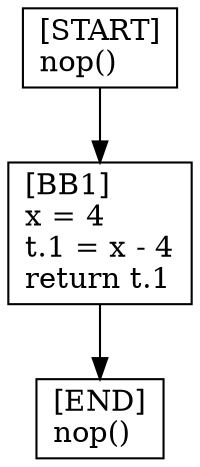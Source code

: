 digraph {
  node [shape=box]
  END [label="[END]\lnop()\l"];
  START [label="[START]\lnop()\l"];
  BB1 [label="[BB1]\lx = 4\lt.1 = x - 4\lreturn t.1\l"];
  START -> BB1;
  BB1 -> END;
}
